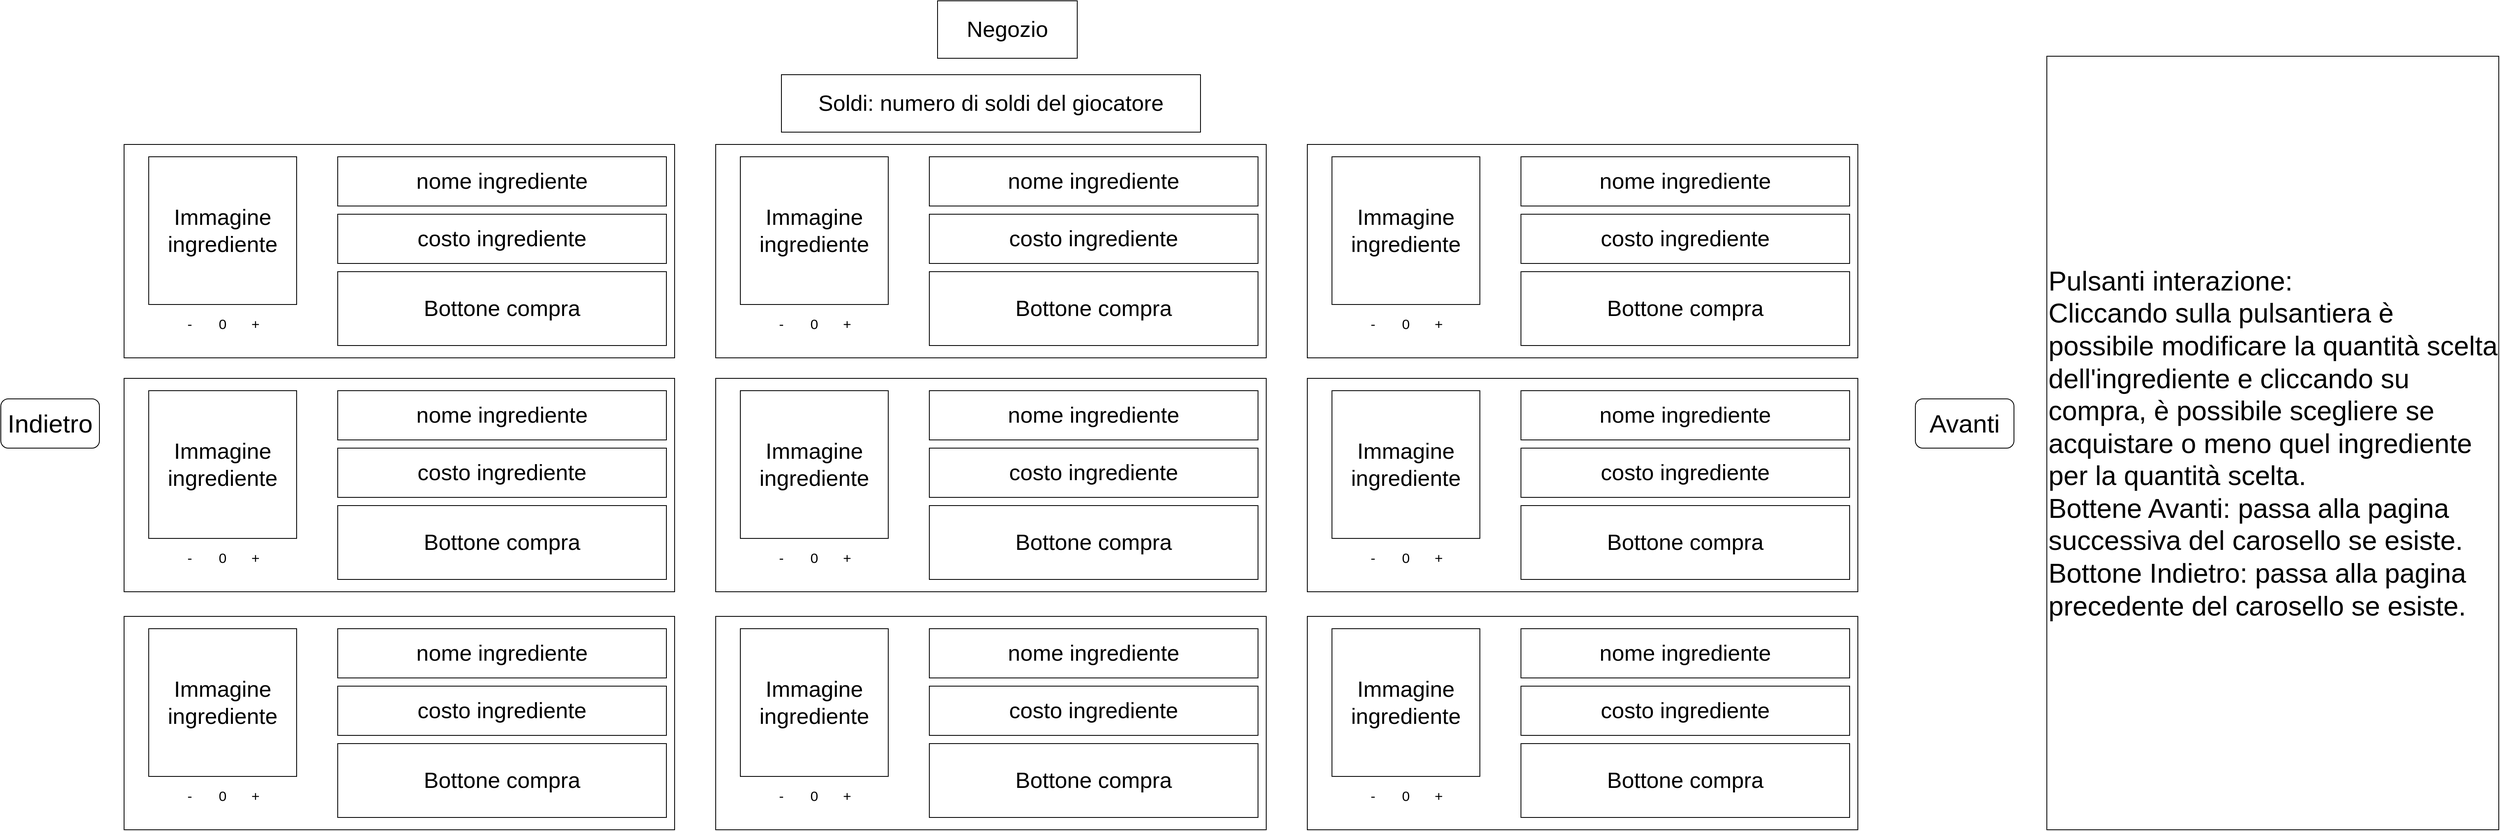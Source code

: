 <mxfile version="20.0.4" type="device"><diagram id="aA4I5rEJxAq8oSttPZhY" name="Page-1"><mxGraphModel dx="2604" dy="1536" grid="1" gridSize="10" guides="1" tooltips="1" connect="1" arrows="1" fold="1" page="1" pageScale="1" pageWidth="850" pageHeight="1100" math="0" shadow="0"><root><mxCell id="0"/><mxCell id="1" parent="0"/><mxCell id="Hg9CnbqYS3wwIlNU3SLc-2" value="Negozio" style="rounded=0;whiteSpace=wrap;html=1;fontSize=27;" parent="1" vertex="1"><mxGeometry x="400" y="60" width="170" height="70" as="geometry"/></mxCell><mxCell id="Hg9CnbqYS3wwIlNU3SLc-3" value="&lt;font style=&quot;font-size: 33px;&quot;&gt;Pulsanti interazione:&lt;br&gt;Cliccando sulla pulsantiera è possibile modificare la quantità scelta dell'ingrediente e cliccando su compra, è possibile scegliere se acquistare o meno quel ingrediente per la quantità scelta.&lt;br&gt;Bottene Avanti: passa alla pagina successiva del carosello se esiste.&lt;br&gt;Bottone Indietro: passa alla pagina precedente del carosello se esiste.&lt;br&gt;&lt;/font&gt;" style="rounded=0;whiteSpace=wrap;html=1;fontSize=27;align=left;" parent="1" vertex="1"><mxGeometry x="1750" y="127.5" width="550" height="942.5" as="geometry"/></mxCell><mxCell id="Hg9CnbqYS3wwIlNU3SLc-4" value="" style="whiteSpace=wrap;html=1;" parent="1" vertex="1"><mxGeometry x="-590" y="235" width="670" height="260" as="geometry"/></mxCell><mxCell id="Hg9CnbqYS3wwIlNU3SLc-6" value="costo ingrediente" style="rounded=0;whiteSpace=wrap;html=1;fontSize=27;" parent="1" vertex="1"><mxGeometry x="-330" y="320" width="400" height="60" as="geometry"/></mxCell><mxCell id="Hg9CnbqYS3wwIlNU3SLc-7" value="Bottone compra" style="rounded=0;whiteSpace=wrap;html=1;fontSize=27;" parent="1" vertex="1"><mxGeometry x="-330" y="390" width="400" height="90" as="geometry"/></mxCell><mxCell id="Hg9CnbqYS3wwIlNU3SLc-8" value="Immagine ingrediente" style="rounded=0;whiteSpace=wrap;html=1;fontSize=27;" parent="1" vertex="1"><mxGeometry x="-560" y="250" width="180" height="180" as="geometry"/></mxCell><mxCell id="Hg9CnbqYS3wwIlNU3SLc-9" value="nome ingrediente" style="rounded=0;whiteSpace=wrap;html=1;fontSize=27;" parent="1" vertex="1"><mxGeometry x="-330" y="250" width="400" height="60" as="geometry"/></mxCell><mxCell id="hRL1Z4_oeQ-nI1b88NKK-1" value="&lt;font style=&quot;font-size: 17px;&quot;&gt;0&lt;/font&gt;" style="text;html=1;strokeColor=none;fillColor=none;align=center;verticalAlign=middle;whiteSpace=wrap;rounded=0;" parent="1" vertex="1"><mxGeometry x="-500" y="440" width="60" height="30" as="geometry"/></mxCell><mxCell id="hRL1Z4_oeQ-nI1b88NKK-2" value="&lt;font style=&quot;font-size: 17px;&quot;&gt;+&lt;/font&gt;" style="text;html=1;strokeColor=none;fillColor=none;align=center;verticalAlign=middle;whiteSpace=wrap;rounded=0;" parent="1" vertex="1"><mxGeometry x="-460" y="440" width="60" height="30" as="geometry"/></mxCell><mxCell id="hRL1Z4_oeQ-nI1b88NKK-3" value="&lt;font style=&quot;font-size: 17px;&quot;&gt;-&lt;/font&gt;" style="text;html=1;strokeColor=none;fillColor=none;align=center;verticalAlign=middle;whiteSpace=wrap;rounded=0;" parent="1" vertex="1"><mxGeometry x="-540" y="440" width="60" height="30" as="geometry"/></mxCell><mxCell id="hRL1Z4_oeQ-nI1b88NKK-4" value="" style="whiteSpace=wrap;html=1;" parent="1" vertex="1"><mxGeometry x="-590" y="520" width="670" height="260" as="geometry"/></mxCell><mxCell id="hRL1Z4_oeQ-nI1b88NKK-5" value="costo ingrediente" style="rounded=0;whiteSpace=wrap;html=1;fontSize=27;" parent="1" vertex="1"><mxGeometry x="-330" y="605" width="400" height="60" as="geometry"/></mxCell><mxCell id="hRL1Z4_oeQ-nI1b88NKK-6" value="Bottone compra" style="rounded=0;whiteSpace=wrap;html=1;fontSize=27;" parent="1" vertex="1"><mxGeometry x="-330" y="675" width="400" height="90" as="geometry"/></mxCell><mxCell id="hRL1Z4_oeQ-nI1b88NKK-7" value="Immagine ingrediente" style="rounded=0;whiteSpace=wrap;html=1;fontSize=27;" parent="1" vertex="1"><mxGeometry x="-560" y="535" width="180" height="180" as="geometry"/></mxCell><mxCell id="hRL1Z4_oeQ-nI1b88NKK-8" value="nome ingrediente" style="rounded=0;whiteSpace=wrap;html=1;fontSize=27;" parent="1" vertex="1"><mxGeometry x="-330" y="535" width="400" height="60" as="geometry"/></mxCell><mxCell id="hRL1Z4_oeQ-nI1b88NKK-9" value="&lt;font style=&quot;font-size: 17px;&quot;&gt;0&lt;/font&gt;" style="text;html=1;strokeColor=none;fillColor=none;align=center;verticalAlign=middle;whiteSpace=wrap;rounded=0;" parent="1" vertex="1"><mxGeometry x="-500" y="725" width="60" height="30" as="geometry"/></mxCell><mxCell id="hRL1Z4_oeQ-nI1b88NKK-10" value="&lt;font style=&quot;font-size: 17px;&quot;&gt;+&lt;/font&gt;" style="text;html=1;strokeColor=none;fillColor=none;align=center;verticalAlign=middle;whiteSpace=wrap;rounded=0;" parent="1" vertex="1"><mxGeometry x="-460" y="725" width="60" height="30" as="geometry"/></mxCell><mxCell id="hRL1Z4_oeQ-nI1b88NKK-11" value="&lt;font style=&quot;font-size: 17px;&quot;&gt;-&lt;/font&gt;" style="text;html=1;strokeColor=none;fillColor=none;align=center;verticalAlign=middle;whiteSpace=wrap;rounded=0;" parent="1" vertex="1"><mxGeometry x="-540" y="725" width="60" height="30" as="geometry"/></mxCell><mxCell id="OKqNMYxqL_7pIeflUTwT-1" value="" style="whiteSpace=wrap;html=1;" parent="1" vertex="1"><mxGeometry x="-590" y="810" width="670" height="260" as="geometry"/></mxCell><mxCell id="OKqNMYxqL_7pIeflUTwT-2" value="costo ingrediente" style="rounded=0;whiteSpace=wrap;html=1;fontSize=27;" parent="1" vertex="1"><mxGeometry x="-330" y="895" width="400" height="60" as="geometry"/></mxCell><mxCell id="OKqNMYxqL_7pIeflUTwT-3" value="Bottone compra" style="rounded=0;whiteSpace=wrap;html=1;fontSize=27;" parent="1" vertex="1"><mxGeometry x="-330" y="965" width="400" height="90" as="geometry"/></mxCell><mxCell id="OKqNMYxqL_7pIeflUTwT-4" value="Immagine ingrediente" style="rounded=0;whiteSpace=wrap;html=1;fontSize=27;" parent="1" vertex="1"><mxGeometry x="-560" y="825" width="180" height="180" as="geometry"/></mxCell><mxCell id="OKqNMYxqL_7pIeflUTwT-5" value="nome ingrediente" style="rounded=0;whiteSpace=wrap;html=1;fontSize=27;" parent="1" vertex="1"><mxGeometry x="-330" y="825" width="400" height="60" as="geometry"/></mxCell><mxCell id="OKqNMYxqL_7pIeflUTwT-6" value="&lt;font style=&quot;font-size: 17px;&quot;&gt;0&lt;/font&gt;" style="text;html=1;strokeColor=none;fillColor=none;align=center;verticalAlign=middle;whiteSpace=wrap;rounded=0;" parent="1" vertex="1"><mxGeometry x="-500" y="1015" width="60" height="30" as="geometry"/></mxCell><mxCell id="OKqNMYxqL_7pIeflUTwT-7" value="&lt;font style=&quot;font-size: 17px;&quot;&gt;+&lt;/font&gt;" style="text;html=1;strokeColor=none;fillColor=none;align=center;verticalAlign=middle;whiteSpace=wrap;rounded=0;" parent="1" vertex="1"><mxGeometry x="-460" y="1015" width="60" height="30" as="geometry"/></mxCell><mxCell id="OKqNMYxqL_7pIeflUTwT-8" value="&lt;font style=&quot;font-size: 17px;&quot;&gt;-&lt;/font&gt;" style="text;html=1;strokeColor=none;fillColor=none;align=center;verticalAlign=middle;whiteSpace=wrap;rounded=0;" parent="1" vertex="1"><mxGeometry x="-540" y="1015" width="60" height="30" as="geometry"/></mxCell><mxCell id="OKqNMYxqL_7pIeflUTwT-17" value="" style="whiteSpace=wrap;html=1;" parent="1" vertex="1"><mxGeometry x="130" y="235" width="670" height="260" as="geometry"/></mxCell><mxCell id="OKqNMYxqL_7pIeflUTwT-18" value="costo ingrediente" style="rounded=0;whiteSpace=wrap;html=1;fontSize=27;" parent="1" vertex="1"><mxGeometry x="390" y="320" width="400" height="60" as="geometry"/></mxCell><mxCell id="OKqNMYxqL_7pIeflUTwT-19" value="Bottone compra" style="rounded=0;whiteSpace=wrap;html=1;fontSize=27;" parent="1" vertex="1"><mxGeometry x="390" y="390" width="400" height="90" as="geometry"/></mxCell><mxCell id="OKqNMYxqL_7pIeflUTwT-20" value="Immagine ingrediente" style="rounded=0;whiteSpace=wrap;html=1;fontSize=27;" parent="1" vertex="1"><mxGeometry x="160" y="250" width="180" height="180" as="geometry"/></mxCell><mxCell id="OKqNMYxqL_7pIeflUTwT-21" value="nome ingrediente" style="rounded=0;whiteSpace=wrap;html=1;fontSize=27;" parent="1" vertex="1"><mxGeometry x="390" y="250" width="400" height="60" as="geometry"/></mxCell><mxCell id="OKqNMYxqL_7pIeflUTwT-22" value="&lt;font style=&quot;font-size: 17px;&quot;&gt;0&lt;/font&gt;" style="text;html=1;strokeColor=none;fillColor=none;align=center;verticalAlign=middle;whiteSpace=wrap;rounded=0;" parent="1" vertex="1"><mxGeometry x="220" y="440" width="60" height="30" as="geometry"/></mxCell><mxCell id="OKqNMYxqL_7pIeflUTwT-23" value="&lt;font style=&quot;font-size: 17px;&quot;&gt;+&lt;/font&gt;" style="text;html=1;strokeColor=none;fillColor=none;align=center;verticalAlign=middle;whiteSpace=wrap;rounded=0;" parent="1" vertex="1"><mxGeometry x="260" y="440" width="60" height="30" as="geometry"/></mxCell><mxCell id="OKqNMYxqL_7pIeflUTwT-24" value="&lt;font style=&quot;font-size: 17px;&quot;&gt;-&lt;/font&gt;" style="text;html=1;strokeColor=none;fillColor=none;align=center;verticalAlign=middle;whiteSpace=wrap;rounded=0;" parent="1" vertex="1"><mxGeometry x="180" y="440" width="60" height="30" as="geometry"/></mxCell><mxCell id="OKqNMYxqL_7pIeflUTwT-25" value="" style="whiteSpace=wrap;html=1;" parent="1" vertex="1"><mxGeometry x="130" y="520" width="670" height="260" as="geometry"/></mxCell><mxCell id="OKqNMYxqL_7pIeflUTwT-26" value="costo ingrediente" style="rounded=0;whiteSpace=wrap;html=1;fontSize=27;" parent="1" vertex="1"><mxGeometry x="390" y="605" width="400" height="60" as="geometry"/></mxCell><mxCell id="OKqNMYxqL_7pIeflUTwT-27" value="Bottone compra" style="rounded=0;whiteSpace=wrap;html=1;fontSize=27;" parent="1" vertex="1"><mxGeometry x="390" y="675" width="400" height="90" as="geometry"/></mxCell><mxCell id="OKqNMYxqL_7pIeflUTwT-28" value="Immagine ingrediente" style="rounded=0;whiteSpace=wrap;html=1;fontSize=27;" parent="1" vertex="1"><mxGeometry x="160" y="535" width="180" height="180" as="geometry"/></mxCell><mxCell id="OKqNMYxqL_7pIeflUTwT-29" value="nome ingrediente" style="rounded=0;whiteSpace=wrap;html=1;fontSize=27;" parent="1" vertex="1"><mxGeometry x="390" y="535" width="400" height="60" as="geometry"/></mxCell><mxCell id="OKqNMYxqL_7pIeflUTwT-30" value="&lt;font style=&quot;font-size: 17px;&quot;&gt;0&lt;/font&gt;" style="text;html=1;strokeColor=none;fillColor=none;align=center;verticalAlign=middle;whiteSpace=wrap;rounded=0;" parent="1" vertex="1"><mxGeometry x="220" y="725" width="60" height="30" as="geometry"/></mxCell><mxCell id="OKqNMYxqL_7pIeflUTwT-31" value="&lt;font style=&quot;font-size: 17px;&quot;&gt;+&lt;/font&gt;" style="text;html=1;strokeColor=none;fillColor=none;align=center;verticalAlign=middle;whiteSpace=wrap;rounded=0;" parent="1" vertex="1"><mxGeometry x="260" y="725" width="60" height="30" as="geometry"/></mxCell><mxCell id="OKqNMYxqL_7pIeflUTwT-32" value="&lt;font style=&quot;font-size: 17px;&quot;&gt;-&lt;/font&gt;" style="text;html=1;strokeColor=none;fillColor=none;align=center;verticalAlign=middle;whiteSpace=wrap;rounded=0;" parent="1" vertex="1"><mxGeometry x="180" y="725" width="60" height="30" as="geometry"/></mxCell><mxCell id="OKqNMYxqL_7pIeflUTwT-33" value="" style="whiteSpace=wrap;html=1;" parent="1" vertex="1"><mxGeometry x="130" y="810" width="670" height="260" as="geometry"/></mxCell><mxCell id="OKqNMYxqL_7pIeflUTwT-34" value="costo ingrediente" style="rounded=0;whiteSpace=wrap;html=1;fontSize=27;" parent="1" vertex="1"><mxGeometry x="390" y="895" width="400" height="60" as="geometry"/></mxCell><mxCell id="OKqNMYxqL_7pIeflUTwT-35" value="Bottone compra" style="rounded=0;whiteSpace=wrap;html=1;fontSize=27;" parent="1" vertex="1"><mxGeometry x="390" y="965" width="400" height="90" as="geometry"/></mxCell><mxCell id="OKqNMYxqL_7pIeflUTwT-36" value="Immagine ingrediente" style="rounded=0;whiteSpace=wrap;html=1;fontSize=27;" parent="1" vertex="1"><mxGeometry x="160" y="825" width="180" height="180" as="geometry"/></mxCell><mxCell id="OKqNMYxqL_7pIeflUTwT-37" value="nome ingrediente" style="rounded=0;whiteSpace=wrap;html=1;fontSize=27;" parent="1" vertex="1"><mxGeometry x="390" y="825" width="400" height="60" as="geometry"/></mxCell><mxCell id="OKqNMYxqL_7pIeflUTwT-38" value="&lt;font style=&quot;font-size: 17px;&quot;&gt;0&lt;/font&gt;" style="text;html=1;strokeColor=none;fillColor=none;align=center;verticalAlign=middle;whiteSpace=wrap;rounded=0;" parent="1" vertex="1"><mxGeometry x="220" y="1015" width="60" height="30" as="geometry"/></mxCell><mxCell id="OKqNMYxqL_7pIeflUTwT-39" value="&lt;font style=&quot;font-size: 17px;&quot;&gt;+&lt;/font&gt;" style="text;html=1;strokeColor=none;fillColor=none;align=center;verticalAlign=middle;whiteSpace=wrap;rounded=0;" parent="1" vertex="1"><mxGeometry x="260" y="1015" width="60" height="30" as="geometry"/></mxCell><mxCell id="OKqNMYxqL_7pIeflUTwT-40" value="&lt;font style=&quot;font-size: 17px;&quot;&gt;-&lt;/font&gt;" style="text;html=1;strokeColor=none;fillColor=none;align=center;verticalAlign=middle;whiteSpace=wrap;rounded=0;" parent="1" vertex="1"><mxGeometry x="180" y="1015" width="60" height="30" as="geometry"/></mxCell><mxCell id="OKqNMYxqL_7pIeflUTwT-41" value="" style="whiteSpace=wrap;html=1;" parent="1" vertex="1"><mxGeometry x="850" y="235" width="670" height="260" as="geometry"/></mxCell><mxCell id="OKqNMYxqL_7pIeflUTwT-42" value="costo ingrediente" style="rounded=0;whiteSpace=wrap;html=1;fontSize=27;" parent="1" vertex="1"><mxGeometry x="1110" y="320" width="400" height="60" as="geometry"/></mxCell><mxCell id="OKqNMYxqL_7pIeflUTwT-43" value="Bottone compra" style="rounded=0;whiteSpace=wrap;html=1;fontSize=27;" parent="1" vertex="1"><mxGeometry x="1110" y="390" width="400" height="90" as="geometry"/></mxCell><mxCell id="OKqNMYxqL_7pIeflUTwT-44" value="Immagine ingrediente" style="rounded=0;whiteSpace=wrap;html=1;fontSize=27;" parent="1" vertex="1"><mxGeometry x="880" y="250" width="180" height="180" as="geometry"/></mxCell><mxCell id="OKqNMYxqL_7pIeflUTwT-45" value="nome ingrediente" style="rounded=0;whiteSpace=wrap;html=1;fontSize=27;" parent="1" vertex="1"><mxGeometry x="1110" y="250" width="400" height="60" as="geometry"/></mxCell><mxCell id="OKqNMYxqL_7pIeflUTwT-46" value="&lt;font style=&quot;font-size: 17px;&quot;&gt;0&lt;/font&gt;" style="text;html=1;strokeColor=none;fillColor=none;align=center;verticalAlign=middle;whiteSpace=wrap;rounded=0;" parent="1" vertex="1"><mxGeometry x="940" y="440" width="60" height="30" as="geometry"/></mxCell><mxCell id="OKqNMYxqL_7pIeflUTwT-47" value="&lt;font style=&quot;font-size: 17px;&quot;&gt;+&lt;/font&gt;" style="text;html=1;strokeColor=none;fillColor=none;align=center;verticalAlign=middle;whiteSpace=wrap;rounded=0;" parent="1" vertex="1"><mxGeometry x="980" y="440" width="60" height="30" as="geometry"/></mxCell><mxCell id="OKqNMYxqL_7pIeflUTwT-48" value="&lt;font style=&quot;font-size: 17px;&quot;&gt;-&lt;/font&gt;" style="text;html=1;strokeColor=none;fillColor=none;align=center;verticalAlign=middle;whiteSpace=wrap;rounded=0;" parent="1" vertex="1"><mxGeometry x="900" y="440" width="60" height="30" as="geometry"/></mxCell><mxCell id="OKqNMYxqL_7pIeflUTwT-49" value="" style="whiteSpace=wrap;html=1;" parent="1" vertex="1"><mxGeometry x="850" y="520" width="670" height="260" as="geometry"/></mxCell><mxCell id="OKqNMYxqL_7pIeflUTwT-50" value="costo ingrediente" style="rounded=0;whiteSpace=wrap;html=1;fontSize=27;" parent="1" vertex="1"><mxGeometry x="1110" y="605" width="400" height="60" as="geometry"/></mxCell><mxCell id="OKqNMYxqL_7pIeflUTwT-51" value="Bottone compra" style="rounded=0;whiteSpace=wrap;html=1;fontSize=27;" parent="1" vertex="1"><mxGeometry x="1110" y="675" width="400" height="90" as="geometry"/></mxCell><mxCell id="OKqNMYxqL_7pIeflUTwT-52" value="Immagine ingrediente" style="rounded=0;whiteSpace=wrap;html=1;fontSize=27;" parent="1" vertex="1"><mxGeometry x="880" y="535" width="180" height="180" as="geometry"/></mxCell><mxCell id="OKqNMYxqL_7pIeflUTwT-53" value="nome ingrediente" style="rounded=0;whiteSpace=wrap;html=1;fontSize=27;" parent="1" vertex="1"><mxGeometry x="1110" y="535" width="400" height="60" as="geometry"/></mxCell><mxCell id="OKqNMYxqL_7pIeflUTwT-54" value="&lt;font style=&quot;font-size: 17px;&quot;&gt;0&lt;/font&gt;" style="text;html=1;strokeColor=none;fillColor=none;align=center;verticalAlign=middle;whiteSpace=wrap;rounded=0;" parent="1" vertex="1"><mxGeometry x="940" y="725" width="60" height="30" as="geometry"/></mxCell><mxCell id="OKqNMYxqL_7pIeflUTwT-55" value="&lt;font style=&quot;font-size: 17px;&quot;&gt;+&lt;/font&gt;" style="text;html=1;strokeColor=none;fillColor=none;align=center;verticalAlign=middle;whiteSpace=wrap;rounded=0;" parent="1" vertex="1"><mxGeometry x="980" y="725" width="60" height="30" as="geometry"/></mxCell><mxCell id="OKqNMYxqL_7pIeflUTwT-56" value="&lt;font style=&quot;font-size: 17px;&quot;&gt;-&lt;/font&gt;" style="text;html=1;strokeColor=none;fillColor=none;align=center;verticalAlign=middle;whiteSpace=wrap;rounded=0;" parent="1" vertex="1"><mxGeometry x="900" y="725" width="60" height="30" as="geometry"/></mxCell><mxCell id="OKqNMYxqL_7pIeflUTwT-57" value="" style="whiteSpace=wrap;html=1;" parent="1" vertex="1"><mxGeometry x="850" y="810" width="670" height="260" as="geometry"/></mxCell><mxCell id="OKqNMYxqL_7pIeflUTwT-58" value="costo ingrediente" style="rounded=0;whiteSpace=wrap;html=1;fontSize=27;" parent="1" vertex="1"><mxGeometry x="1110" y="895" width="400" height="60" as="geometry"/></mxCell><mxCell id="OKqNMYxqL_7pIeflUTwT-59" value="Bottone compra" style="rounded=0;whiteSpace=wrap;html=1;fontSize=27;" parent="1" vertex="1"><mxGeometry x="1110" y="965" width="400" height="90" as="geometry"/></mxCell><mxCell id="OKqNMYxqL_7pIeflUTwT-60" value="Immagine ingrediente" style="rounded=0;whiteSpace=wrap;html=1;fontSize=27;" parent="1" vertex="1"><mxGeometry x="880" y="825" width="180" height="180" as="geometry"/></mxCell><mxCell id="OKqNMYxqL_7pIeflUTwT-61" value="nome ingrediente" style="rounded=0;whiteSpace=wrap;html=1;fontSize=27;" parent="1" vertex="1"><mxGeometry x="1110" y="825" width="400" height="60" as="geometry"/></mxCell><mxCell id="OKqNMYxqL_7pIeflUTwT-62" value="&lt;font style=&quot;font-size: 17px;&quot;&gt;0&lt;/font&gt;" style="text;html=1;strokeColor=none;fillColor=none;align=center;verticalAlign=middle;whiteSpace=wrap;rounded=0;" parent="1" vertex="1"><mxGeometry x="940" y="1015" width="60" height="30" as="geometry"/></mxCell><mxCell id="OKqNMYxqL_7pIeflUTwT-63" value="&lt;font style=&quot;font-size: 17px;&quot;&gt;+&lt;/font&gt;" style="text;html=1;strokeColor=none;fillColor=none;align=center;verticalAlign=middle;whiteSpace=wrap;rounded=0;" parent="1" vertex="1"><mxGeometry x="980" y="1015" width="60" height="30" as="geometry"/></mxCell><mxCell id="OKqNMYxqL_7pIeflUTwT-64" value="&lt;font style=&quot;font-size: 17px;&quot;&gt;-&lt;/font&gt;" style="text;html=1;strokeColor=none;fillColor=none;align=center;verticalAlign=middle;whiteSpace=wrap;rounded=0;" parent="1" vertex="1"><mxGeometry x="900" y="1015" width="60" height="30" as="geometry"/></mxCell><mxCell id="OKqNMYxqL_7pIeflUTwT-65" value="&lt;font style=&quot;font-size: 31px;&quot;&gt;Avanti&lt;/font&gt;" style="rounded=1;whiteSpace=wrap;html=1;" parent="1" vertex="1"><mxGeometry x="1590" y="545" width="120" height="60" as="geometry"/></mxCell><mxCell id="OKqNMYxqL_7pIeflUTwT-66" value="&lt;font style=&quot;font-size: 31px;&quot;&gt;Indietro&lt;/font&gt;" style="rounded=1;whiteSpace=wrap;html=1;" parent="1" vertex="1"><mxGeometry x="-740" y="545" width="120" height="60" as="geometry"/></mxCell><mxCell id="S63iLZ6PI-C6s3kzpxC1-1" value="Soldi: numero di soldi del giocatore" style="rounded=0;whiteSpace=wrap;html=1;fontSize=27;" vertex="1" parent="1"><mxGeometry x="210" y="150" width="510" height="70" as="geometry"/></mxCell></root></mxGraphModel></diagram></mxfile>